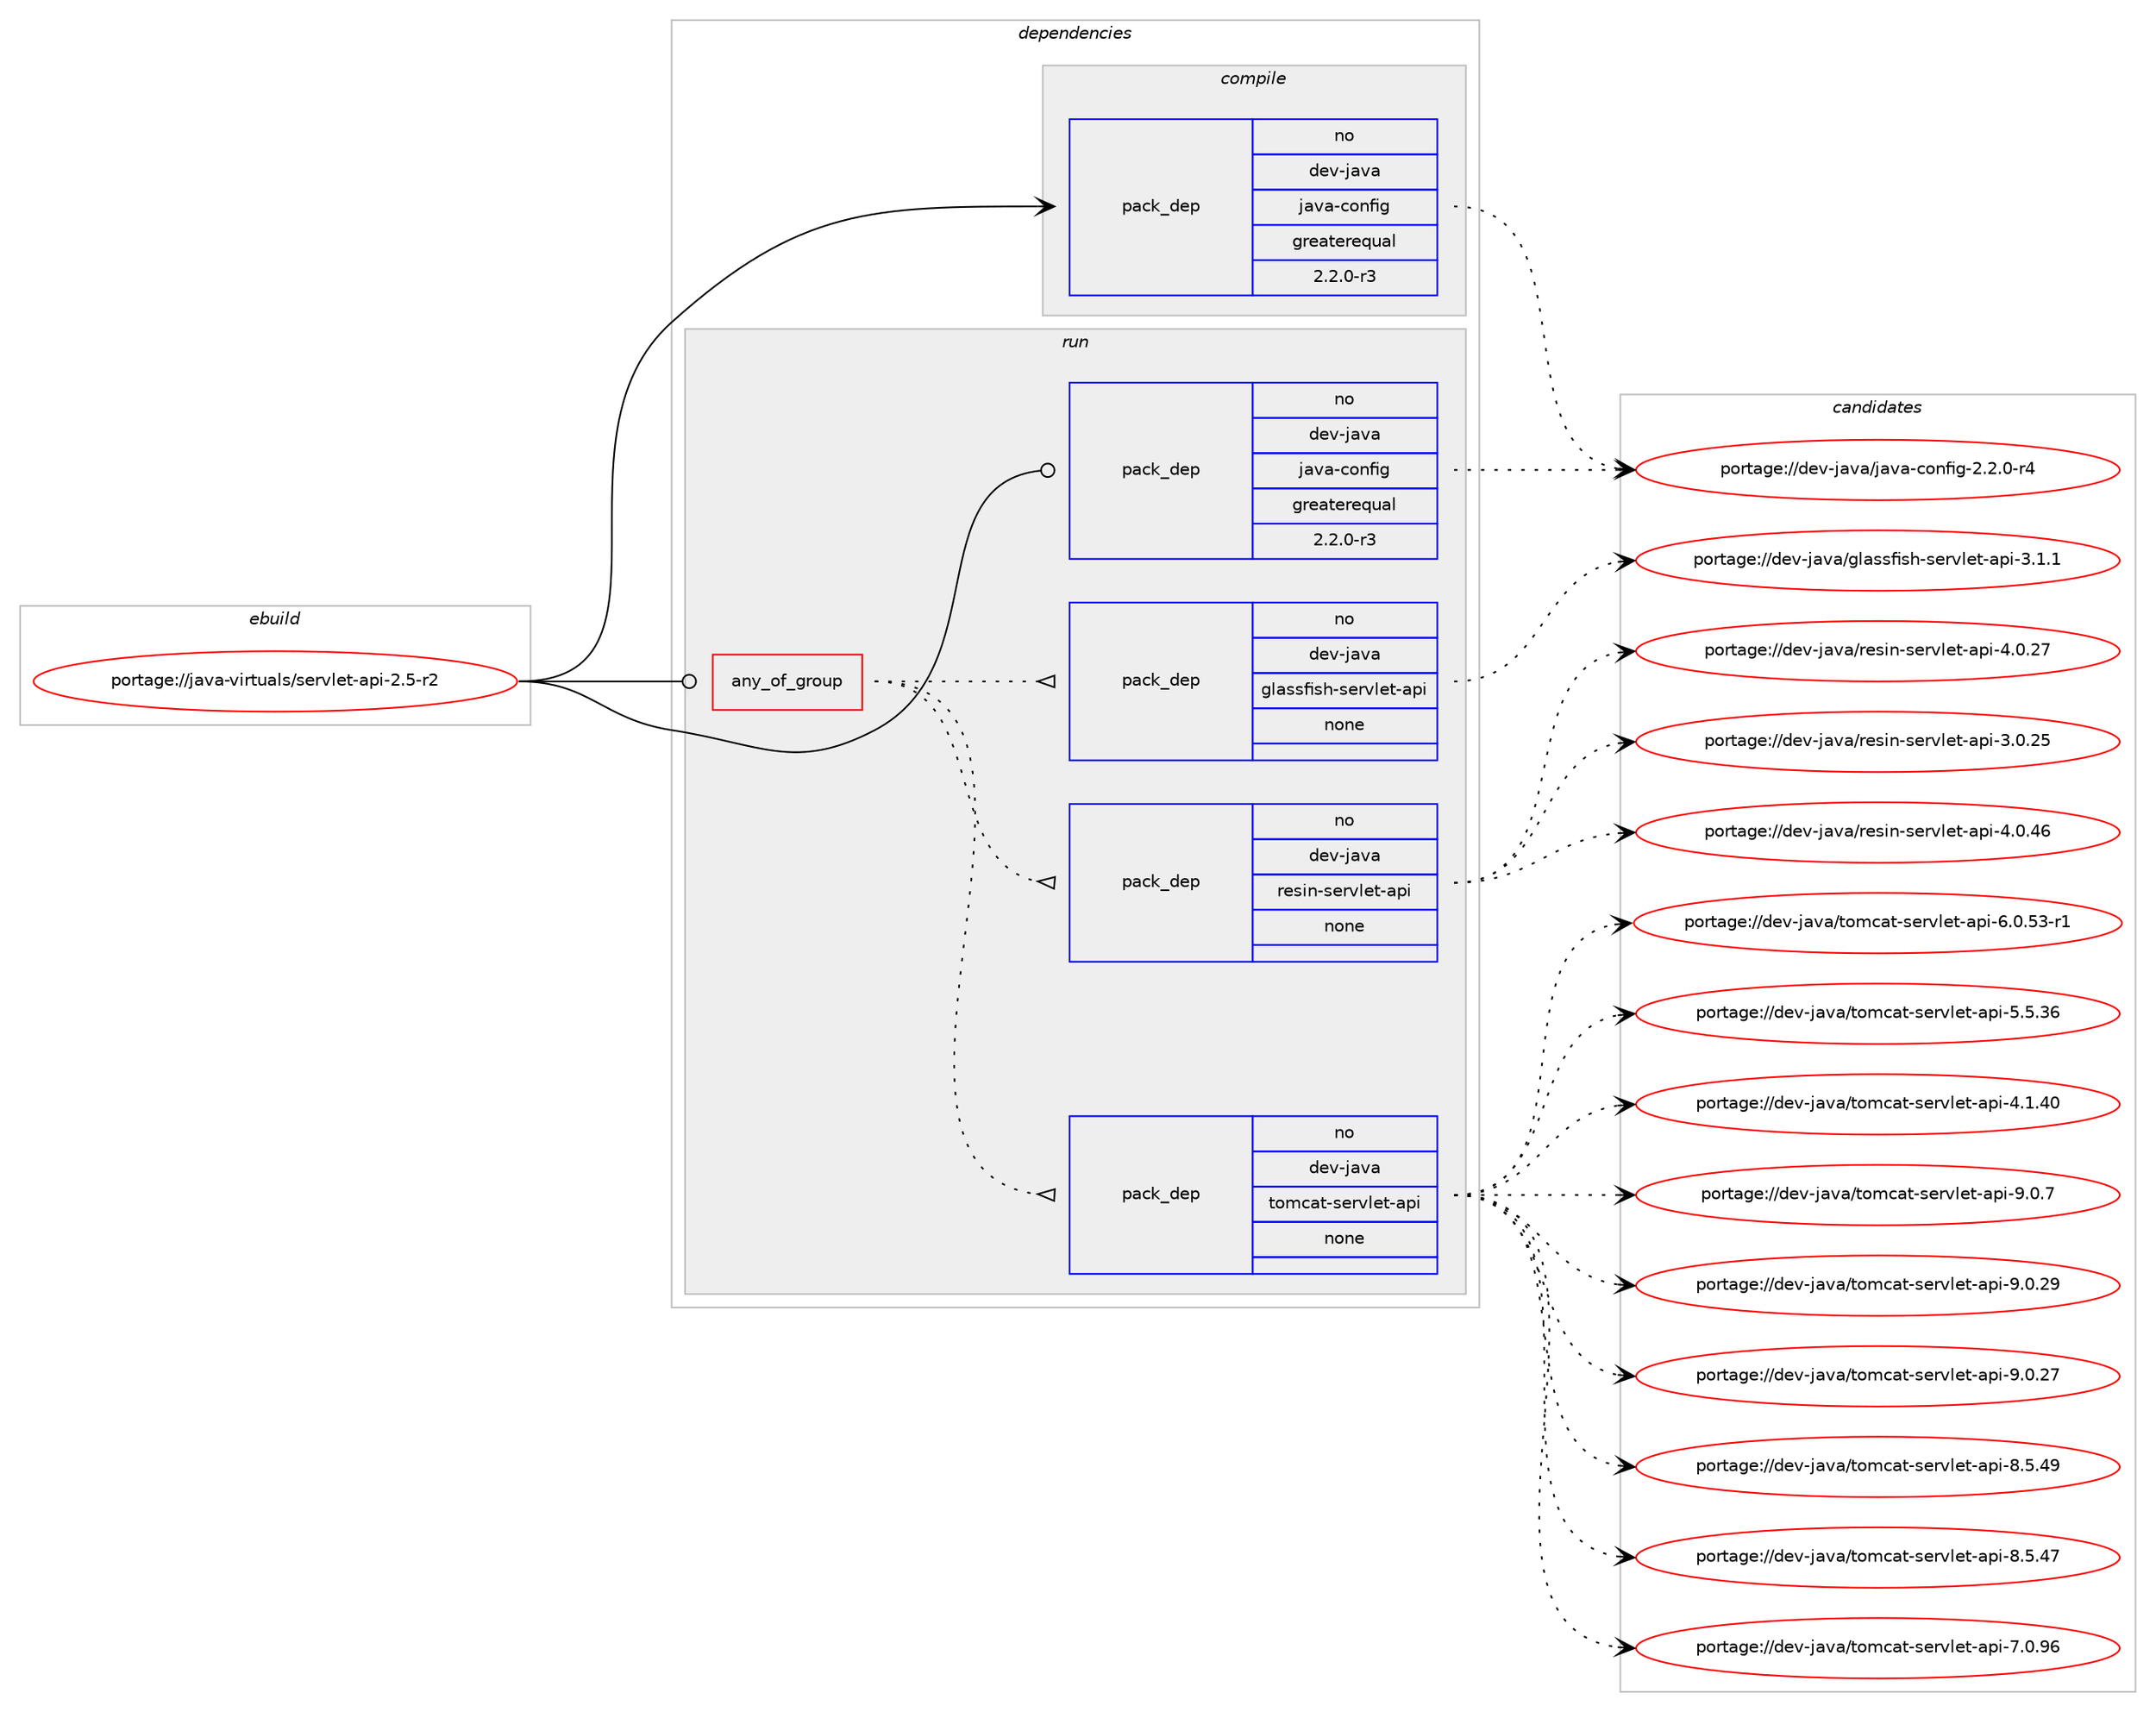 digraph prolog {

# *************
# Graph options
# *************

newrank=true;
concentrate=true;
compound=true;
graph [rankdir=LR,fontname=Helvetica,fontsize=10,ranksep=1.5];#, ranksep=2.5, nodesep=0.2];
edge  [arrowhead=vee];
node  [fontname=Helvetica,fontsize=10];

# **********
# The ebuild
# **********

subgraph cluster_leftcol {
color=gray;
label=<<i>ebuild</i>>;
id [label="portage://java-virtuals/servlet-api-2.5-r2", color=red, width=4, href="../java-virtuals/servlet-api-2.5-r2.svg"];
}

# ****************
# The dependencies
# ****************

subgraph cluster_midcol {
color=gray;
label=<<i>dependencies</i>>;
subgraph cluster_compile {
fillcolor="#eeeeee";
style=filled;
label=<<i>compile</i>>;
subgraph pack209840 {
dependency271191 [label=<<TABLE BORDER="0" CELLBORDER="1" CELLSPACING="0" CELLPADDING="4" WIDTH="220"><TR><TD ROWSPAN="6" CELLPADDING="30">pack_dep</TD></TR><TR><TD WIDTH="110">no</TD></TR><TR><TD>dev-java</TD></TR><TR><TD>java-config</TD></TR><TR><TD>greaterequal</TD></TR><TR><TD>2.2.0-r3</TD></TR></TABLE>>, shape=none, color=blue];
}
id:e -> dependency271191:w [weight=20,style="solid",arrowhead="vee"];
}
subgraph cluster_compileandrun {
fillcolor="#eeeeee";
style=filled;
label=<<i>compile and run</i>>;
}
subgraph cluster_run {
fillcolor="#eeeeee";
style=filled;
label=<<i>run</i>>;
subgraph any4088 {
dependency271192 [label=<<TABLE BORDER="0" CELLBORDER="1" CELLSPACING="0" CELLPADDING="4"><TR><TD CELLPADDING="10">any_of_group</TD></TR></TABLE>>, shape=none, color=red];subgraph pack209841 {
dependency271193 [label=<<TABLE BORDER="0" CELLBORDER="1" CELLSPACING="0" CELLPADDING="4" WIDTH="220"><TR><TD ROWSPAN="6" CELLPADDING="30">pack_dep</TD></TR><TR><TD WIDTH="110">no</TD></TR><TR><TD>dev-java</TD></TR><TR><TD>tomcat-servlet-api</TD></TR><TR><TD>none</TD></TR><TR><TD></TD></TR></TABLE>>, shape=none, color=blue];
}
dependency271192:e -> dependency271193:w [weight=20,style="dotted",arrowhead="oinv"];
subgraph pack209842 {
dependency271194 [label=<<TABLE BORDER="0" CELLBORDER="1" CELLSPACING="0" CELLPADDING="4" WIDTH="220"><TR><TD ROWSPAN="6" CELLPADDING="30">pack_dep</TD></TR><TR><TD WIDTH="110">no</TD></TR><TR><TD>dev-java</TD></TR><TR><TD>resin-servlet-api</TD></TR><TR><TD>none</TD></TR><TR><TD></TD></TR></TABLE>>, shape=none, color=blue];
}
dependency271192:e -> dependency271194:w [weight=20,style="dotted",arrowhead="oinv"];
subgraph pack209843 {
dependency271195 [label=<<TABLE BORDER="0" CELLBORDER="1" CELLSPACING="0" CELLPADDING="4" WIDTH="220"><TR><TD ROWSPAN="6" CELLPADDING="30">pack_dep</TD></TR><TR><TD WIDTH="110">no</TD></TR><TR><TD>dev-java</TD></TR><TR><TD>glassfish-servlet-api</TD></TR><TR><TD>none</TD></TR><TR><TD></TD></TR></TABLE>>, shape=none, color=blue];
}
dependency271192:e -> dependency271195:w [weight=20,style="dotted",arrowhead="oinv"];
}
id:e -> dependency271192:w [weight=20,style="solid",arrowhead="odot"];
subgraph pack209844 {
dependency271196 [label=<<TABLE BORDER="0" CELLBORDER="1" CELLSPACING="0" CELLPADDING="4" WIDTH="220"><TR><TD ROWSPAN="6" CELLPADDING="30">pack_dep</TD></TR><TR><TD WIDTH="110">no</TD></TR><TR><TD>dev-java</TD></TR><TR><TD>java-config</TD></TR><TR><TD>greaterequal</TD></TR><TR><TD>2.2.0-r3</TD></TR></TABLE>>, shape=none, color=blue];
}
id:e -> dependency271196:w [weight=20,style="solid",arrowhead="odot"];
}
}

# **************
# The candidates
# **************

subgraph cluster_choices {
rank=same;
color=gray;
label=<<i>candidates</i>>;

subgraph choice209840 {
color=black;
nodesep=1;
choice10010111845106971189747106971189745991111101021051034550465046484511452 [label="portage://dev-java/java-config-2.2.0-r4", color=red, width=4,href="../dev-java/java-config-2.2.0-r4.svg"];
dependency271191:e -> choice10010111845106971189747106971189745991111101021051034550465046484511452:w [style=dotted,weight="100"];
}
subgraph choice209841 {
color=black;
nodesep=1;
choice100101118451069711897471161111099997116451151011141181081011164597112105455746484655 [label="portage://dev-java/tomcat-servlet-api-9.0.7", color=red, width=4,href="../dev-java/tomcat-servlet-api-9.0.7.svg"];
choice10010111845106971189747116111109999711645115101114118108101116459711210545574648465057 [label="portage://dev-java/tomcat-servlet-api-9.0.29", color=red, width=4,href="../dev-java/tomcat-servlet-api-9.0.29.svg"];
choice10010111845106971189747116111109999711645115101114118108101116459711210545574648465055 [label="portage://dev-java/tomcat-servlet-api-9.0.27", color=red, width=4,href="../dev-java/tomcat-servlet-api-9.0.27.svg"];
choice10010111845106971189747116111109999711645115101114118108101116459711210545564653465257 [label="portage://dev-java/tomcat-servlet-api-8.5.49", color=red, width=4,href="../dev-java/tomcat-servlet-api-8.5.49.svg"];
choice10010111845106971189747116111109999711645115101114118108101116459711210545564653465255 [label="portage://dev-java/tomcat-servlet-api-8.5.47", color=red, width=4,href="../dev-java/tomcat-servlet-api-8.5.47.svg"];
choice10010111845106971189747116111109999711645115101114118108101116459711210545554648465754 [label="portage://dev-java/tomcat-servlet-api-7.0.96", color=red, width=4,href="../dev-java/tomcat-servlet-api-7.0.96.svg"];
choice100101118451069711897471161111099997116451151011141181081011164597112105455446484653514511449 [label="portage://dev-java/tomcat-servlet-api-6.0.53-r1", color=red, width=4,href="../dev-java/tomcat-servlet-api-6.0.53-r1.svg"];
choice10010111845106971189747116111109999711645115101114118108101116459711210545534653465154 [label="portage://dev-java/tomcat-servlet-api-5.5.36", color=red, width=4,href="../dev-java/tomcat-servlet-api-5.5.36.svg"];
choice10010111845106971189747116111109999711645115101114118108101116459711210545524649465248 [label="portage://dev-java/tomcat-servlet-api-4.1.40", color=red, width=4,href="../dev-java/tomcat-servlet-api-4.1.40.svg"];
dependency271193:e -> choice100101118451069711897471161111099997116451151011141181081011164597112105455746484655:w [style=dotted,weight="100"];
dependency271193:e -> choice10010111845106971189747116111109999711645115101114118108101116459711210545574648465057:w [style=dotted,weight="100"];
dependency271193:e -> choice10010111845106971189747116111109999711645115101114118108101116459711210545574648465055:w [style=dotted,weight="100"];
dependency271193:e -> choice10010111845106971189747116111109999711645115101114118108101116459711210545564653465257:w [style=dotted,weight="100"];
dependency271193:e -> choice10010111845106971189747116111109999711645115101114118108101116459711210545564653465255:w [style=dotted,weight="100"];
dependency271193:e -> choice10010111845106971189747116111109999711645115101114118108101116459711210545554648465754:w [style=dotted,weight="100"];
dependency271193:e -> choice100101118451069711897471161111099997116451151011141181081011164597112105455446484653514511449:w [style=dotted,weight="100"];
dependency271193:e -> choice10010111845106971189747116111109999711645115101114118108101116459711210545534653465154:w [style=dotted,weight="100"];
dependency271193:e -> choice10010111845106971189747116111109999711645115101114118108101116459711210545524649465248:w [style=dotted,weight="100"];
}
subgraph choice209842 {
color=black;
nodesep=1;
choice1001011184510697118974711410111510511045115101114118108101116459711210545524648465254 [label="portage://dev-java/resin-servlet-api-4.0.46", color=red, width=4,href="../dev-java/resin-servlet-api-4.0.46.svg"];
choice1001011184510697118974711410111510511045115101114118108101116459711210545524648465055 [label="portage://dev-java/resin-servlet-api-4.0.27", color=red, width=4,href="../dev-java/resin-servlet-api-4.0.27.svg"];
choice1001011184510697118974711410111510511045115101114118108101116459711210545514648465053 [label="portage://dev-java/resin-servlet-api-3.0.25", color=red, width=4,href="../dev-java/resin-servlet-api-3.0.25.svg"];
dependency271194:e -> choice1001011184510697118974711410111510511045115101114118108101116459711210545524648465254:w [style=dotted,weight="100"];
dependency271194:e -> choice1001011184510697118974711410111510511045115101114118108101116459711210545524648465055:w [style=dotted,weight="100"];
dependency271194:e -> choice1001011184510697118974711410111510511045115101114118108101116459711210545514648465053:w [style=dotted,weight="100"];
}
subgraph choice209843 {
color=black;
nodesep=1;
choice1001011184510697118974710310897115115102105115104451151011141181081011164597112105455146494649 [label="portage://dev-java/glassfish-servlet-api-3.1.1", color=red, width=4,href="../dev-java/glassfish-servlet-api-3.1.1.svg"];
dependency271195:e -> choice1001011184510697118974710310897115115102105115104451151011141181081011164597112105455146494649:w [style=dotted,weight="100"];
}
subgraph choice209844 {
color=black;
nodesep=1;
choice10010111845106971189747106971189745991111101021051034550465046484511452 [label="portage://dev-java/java-config-2.2.0-r4", color=red, width=4,href="../dev-java/java-config-2.2.0-r4.svg"];
dependency271196:e -> choice10010111845106971189747106971189745991111101021051034550465046484511452:w [style=dotted,weight="100"];
}
}

}
